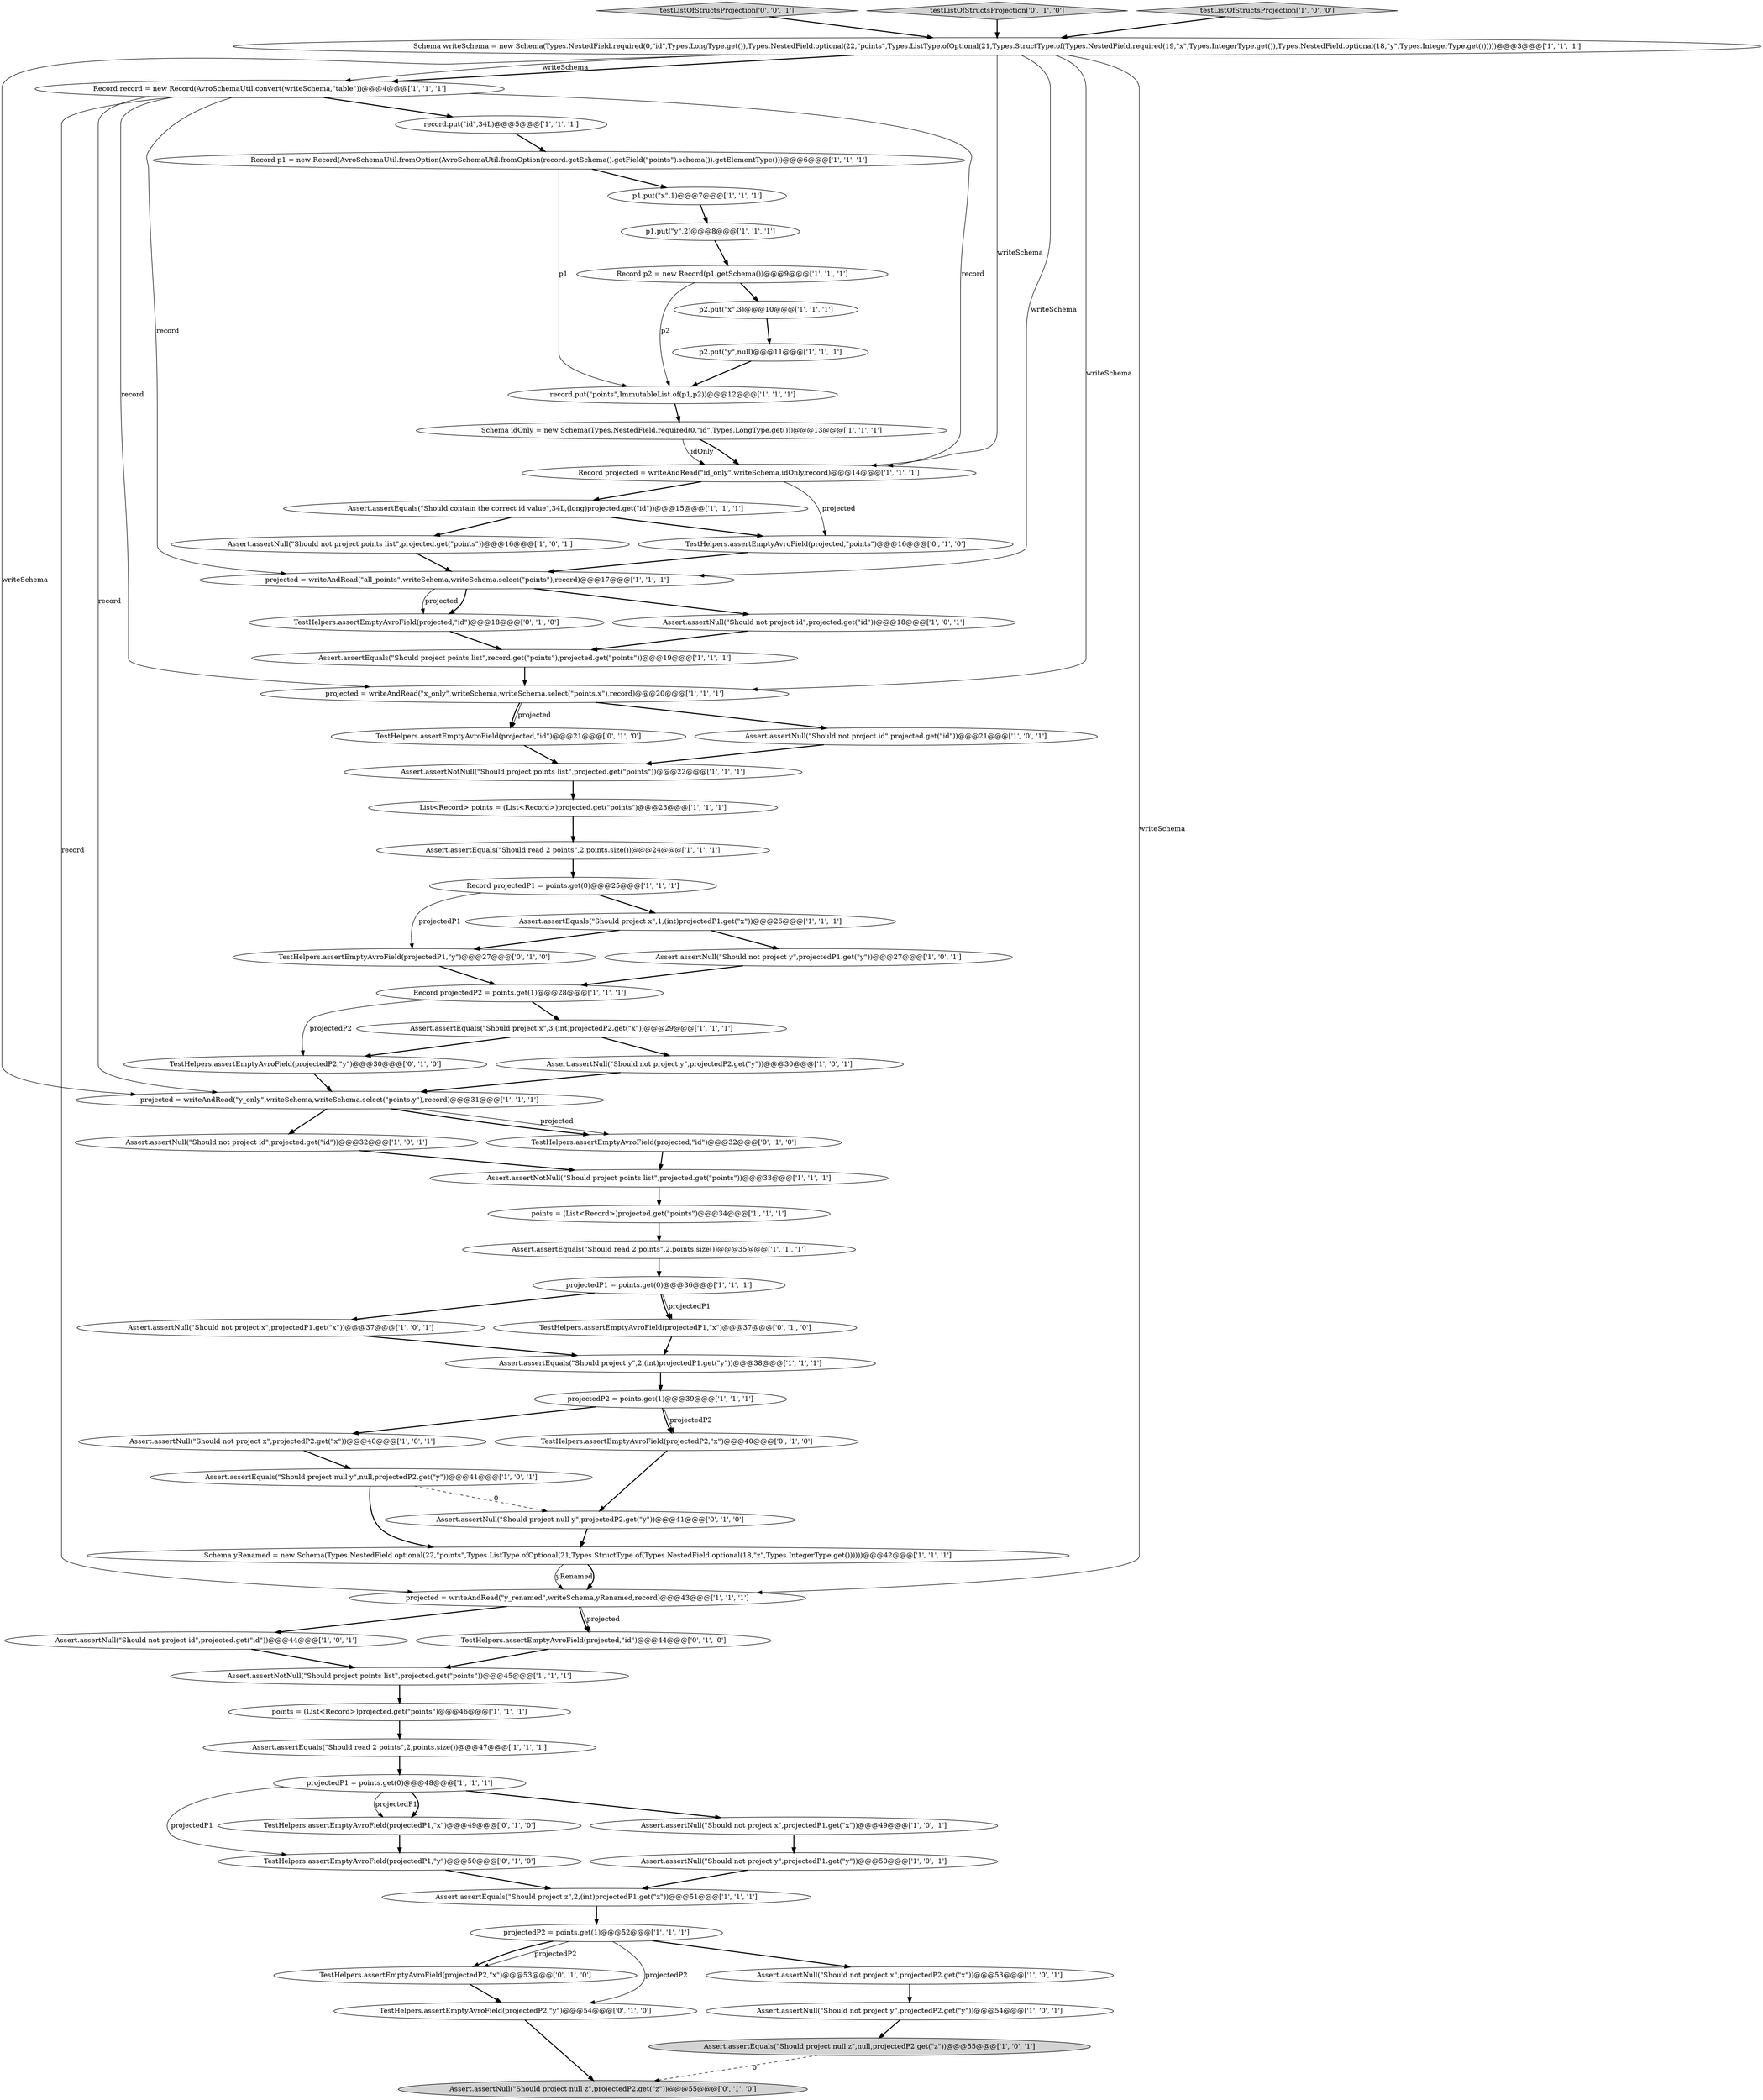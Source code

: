 digraph {
70 [style = filled, label = "testListOfStructsProjection['0', '0', '1']", fillcolor = lightgray, shape = diamond image = "AAA0AAABBB3BBB"];
61 [style = filled, label = "TestHelpers.assertEmptyAvroField(projected,\"points\")@@@16@@@['0', '1', '0']", fillcolor = white, shape = ellipse image = "AAA0AAABBB2BBB"];
53 [style = filled, label = "Assert.assertNotNull(\"Should project points list\",projected.get(\"points\"))@@@33@@@['1', '1', '1']", fillcolor = white, shape = ellipse image = "AAA0AAABBB1BBB"];
8 [style = filled, label = "Assert.assertNull(\"Should not project points list\",projected.get(\"points\"))@@@16@@@['1', '0', '1']", fillcolor = white, shape = ellipse image = "AAA0AAABBB1BBB"];
34 [style = filled, label = "Assert.assertNull(\"Should not project id\",projected.get(\"id\"))@@@21@@@['1', '0', '1']", fillcolor = white, shape = ellipse image = "AAA0AAABBB1BBB"];
49 [style = filled, label = "projectedP2 = points.get(1)@@@52@@@['1', '1', '1']", fillcolor = white, shape = ellipse image = "AAA0AAABBB1BBB"];
66 [style = filled, label = "testListOfStructsProjection['0', '1', '0']", fillcolor = lightgray, shape = diamond image = "AAA0AAABBB2BBB"];
24 [style = filled, label = "Schema writeSchema = new Schema(Types.NestedField.required(0,\"id\",Types.LongType.get()),Types.NestedField.optional(22,\"points\",Types.ListType.ofOptional(21,Types.StructType.of(Types.NestedField.required(19,\"x\",Types.IntegerType.get()),Types.NestedField.optional(18,\"y\",Types.IntegerType.get())))))@@@3@@@['1', '1', '1']", fillcolor = white, shape = ellipse image = "AAA0AAABBB1BBB"];
29 [style = filled, label = "Assert.assertNotNull(\"Should project points list\",projected.get(\"points\"))@@@22@@@['1', '1', '1']", fillcolor = white, shape = ellipse image = "AAA0AAABBB1BBB"];
57 [style = filled, label = "Assert.assertNull(\"Should project null z\",projectedP2.get(\"z\"))@@@55@@@['0', '1', '0']", fillcolor = lightgray, shape = ellipse image = "AAA1AAABBB2BBB"];
51 [style = filled, label = "Assert.assertEquals(\"Should project z\",2,(int)projectedP1.get(\"z\"))@@@51@@@['1', '1', '1']", fillcolor = white, shape = ellipse image = "AAA0AAABBB1BBB"];
58 [style = filled, label = "TestHelpers.assertEmptyAvroField(projectedP1,\"x\")@@@49@@@['0', '1', '0']", fillcolor = white, shape = ellipse image = "AAA0AAABBB2BBB"];
14 [style = filled, label = "p1.put(\"x\",1)@@@7@@@['1', '1', '1']", fillcolor = white, shape = ellipse image = "AAA0AAABBB1BBB"];
55 [style = filled, label = "TestHelpers.assertEmptyAvroField(projectedP1,\"y\")@@@27@@@['0', '1', '0']", fillcolor = white, shape = ellipse image = "AAA0AAABBB2BBB"];
38 [style = filled, label = "Assert.assertEquals(\"Should read 2 points\",2,points.size())@@@47@@@['1', '1', '1']", fillcolor = white, shape = ellipse image = "AAA0AAABBB1BBB"];
68 [style = filled, label = "TestHelpers.assertEmptyAvroField(projectedP2,\"y\")@@@54@@@['0', '1', '0']", fillcolor = white, shape = ellipse image = "AAA0AAABBB2BBB"];
18 [style = filled, label = "projectedP1 = points.get(0)@@@48@@@['1', '1', '1']", fillcolor = white, shape = ellipse image = "AAA0AAABBB1BBB"];
16 [style = filled, label = "Record projectedP2 = points.get(1)@@@28@@@['1', '1', '1']", fillcolor = white, shape = ellipse image = "AAA0AAABBB1BBB"];
9 [style = filled, label = "Assert.assertNull(\"Should not project y\",projectedP2.get(\"y\"))@@@54@@@['1', '0', '1']", fillcolor = white, shape = ellipse image = "AAA0AAABBB1BBB"];
1 [style = filled, label = "Assert.assertNotNull(\"Should project points list\",projected.get(\"points\"))@@@45@@@['1', '1', '1']", fillcolor = white, shape = ellipse image = "AAA0AAABBB1BBB"];
27 [style = filled, label = "p2.put(\"y\",null)@@@11@@@['1', '1', '1']", fillcolor = white, shape = ellipse image = "AAA0AAABBB1BBB"];
62 [style = filled, label = "TestHelpers.assertEmptyAvroField(projectedP1,\"y\")@@@50@@@['0', '1', '0']", fillcolor = white, shape = ellipse image = "AAA0AAABBB2BBB"];
10 [style = filled, label = "List<Record> points = (List<Record>)projected.get(\"points\")@@@23@@@['1', '1', '1']", fillcolor = white, shape = ellipse image = "AAA0AAABBB1BBB"];
46 [style = filled, label = "projectedP1 = points.get(0)@@@36@@@['1', '1', '1']", fillcolor = white, shape = ellipse image = "AAA0AAABBB1BBB"];
65 [style = filled, label = "TestHelpers.assertEmptyAvroField(projectedP1,\"x\")@@@37@@@['0', '1', '0']", fillcolor = white, shape = ellipse image = "AAA0AAABBB2BBB"];
28 [style = filled, label = "Assert.assertNull(\"Should not project x\",projectedP1.get(\"x\"))@@@37@@@['1', '0', '1']", fillcolor = white, shape = ellipse image = "AAA0AAABBB1BBB"];
39 [style = filled, label = "Assert.assertNull(\"Should not project y\",projectedP2.get(\"y\"))@@@30@@@['1', '0', '1']", fillcolor = white, shape = ellipse image = "AAA0AAABBB1BBB"];
26 [style = filled, label = "p2.put(\"x\",3)@@@10@@@['1', '1', '1']", fillcolor = white, shape = ellipse image = "AAA0AAABBB1BBB"];
7 [style = filled, label = "Assert.assertEquals(\"Should project y\",2,(int)projectedP1.get(\"y\"))@@@38@@@['1', '1', '1']", fillcolor = white, shape = ellipse image = "AAA0AAABBB1BBB"];
50 [style = filled, label = "Schema idOnly = new Schema(Types.NestedField.required(0,\"id\",Types.LongType.get()))@@@13@@@['1', '1', '1']", fillcolor = white, shape = ellipse image = "AAA0AAABBB1BBB"];
11 [style = filled, label = "Assert.assertEquals(\"Should project null z\",null,projectedP2.get(\"z\"))@@@55@@@['1', '0', '1']", fillcolor = lightgray, shape = ellipse image = "AAA0AAABBB1BBB"];
2 [style = filled, label = "projected = writeAndRead(\"x_only\",writeSchema,writeSchema.select(\"points.x\"),record)@@@20@@@['1', '1', '1']", fillcolor = white, shape = ellipse image = "AAA0AAABBB1BBB"];
33 [style = filled, label = "record.put(\"points\",ImmutableList.of(p1,p2))@@@12@@@['1', '1', '1']", fillcolor = white, shape = ellipse image = "AAA0AAABBB1BBB"];
35 [style = filled, label = "Assert.assertNull(\"Should not project y\",projectedP1.get(\"y\"))@@@27@@@['1', '0', '1']", fillcolor = white, shape = ellipse image = "AAA0AAABBB1BBB"];
47 [style = filled, label = "points = (List<Record>)projected.get(\"points\")@@@46@@@['1', '1', '1']", fillcolor = white, shape = ellipse image = "AAA0AAABBB1BBB"];
5 [style = filled, label = "Assert.assertNull(\"Should not project x\",projectedP2.get(\"x\"))@@@40@@@['1', '0', '1']", fillcolor = white, shape = ellipse image = "AAA0AAABBB1BBB"];
30 [style = filled, label = "p1.put(\"y\",2)@@@8@@@['1', '1', '1']", fillcolor = white, shape = ellipse image = "AAA0AAABBB1BBB"];
59 [style = filled, label = "TestHelpers.assertEmptyAvroField(projectedP2,\"x\")@@@53@@@['0', '1', '0']", fillcolor = white, shape = ellipse image = "AAA0AAABBB2BBB"];
69 [style = filled, label = "Assert.assertNull(\"Should project null y\",projectedP2.get(\"y\"))@@@41@@@['0', '1', '0']", fillcolor = white, shape = ellipse image = "AAA1AAABBB2BBB"];
13 [style = filled, label = "Assert.assertNull(\"Should not project id\",projected.get(\"id\"))@@@32@@@['1', '0', '1']", fillcolor = white, shape = ellipse image = "AAA0AAABBB1BBB"];
22 [style = filled, label = "Record projected = writeAndRead(\"id_only\",writeSchema,idOnly,record)@@@14@@@['1', '1', '1']", fillcolor = white, shape = ellipse image = "AAA0AAABBB1BBB"];
36 [style = filled, label = "projectedP2 = points.get(1)@@@39@@@['1', '1', '1']", fillcolor = white, shape = ellipse image = "AAA0AAABBB1BBB"];
20 [style = filled, label = "Record p1 = new Record(AvroSchemaUtil.fromOption(AvroSchemaUtil.fromOption(record.getSchema().getField(\"points\").schema()).getElementType()))@@@6@@@['1', '1', '1']", fillcolor = white, shape = ellipse image = "AAA0AAABBB1BBB"];
12 [style = filled, label = "Assert.assertNull(\"Should not project x\",projectedP2.get(\"x\"))@@@53@@@['1', '0', '1']", fillcolor = white, shape = ellipse image = "AAA0AAABBB1BBB"];
23 [style = filled, label = "Assert.assertNull(\"Should not project id\",projected.get(\"id\"))@@@18@@@['1', '0', '1']", fillcolor = white, shape = ellipse image = "AAA0AAABBB1BBB"];
63 [style = filled, label = "TestHelpers.assertEmptyAvroField(projectedP2,\"y\")@@@30@@@['0', '1', '0']", fillcolor = white, shape = ellipse image = "AAA0AAABBB2BBB"];
15 [style = filled, label = "Assert.assertEquals(\"Should project points list\",record.get(\"points\"),projected.get(\"points\"))@@@19@@@['1', '1', '1']", fillcolor = white, shape = ellipse image = "AAA0AAABBB1BBB"];
6 [style = filled, label = "Assert.assertEquals(\"Should project x\",1,(int)projectedP1.get(\"x\"))@@@26@@@['1', '1', '1']", fillcolor = white, shape = ellipse image = "AAA0AAABBB1BBB"];
21 [style = filled, label = "Record record = new Record(AvroSchemaUtil.convert(writeSchema,\"table\"))@@@4@@@['1', '1', '1']", fillcolor = white, shape = ellipse image = "AAA0AAABBB1BBB"];
31 [style = filled, label = "points = (List<Record>)projected.get(\"points\")@@@34@@@['1', '1', '1']", fillcolor = white, shape = ellipse image = "AAA0AAABBB1BBB"];
17 [style = filled, label = "record.put(\"id\",34L)@@@5@@@['1', '1', '1']", fillcolor = white, shape = ellipse image = "AAA0AAABBB1BBB"];
3 [style = filled, label = "Assert.assertEquals(\"Should read 2 points\",2,points.size())@@@35@@@['1', '1', '1']", fillcolor = white, shape = ellipse image = "AAA0AAABBB1BBB"];
32 [style = filled, label = "Assert.assertNull(\"Should not project y\",projectedP1.get(\"y\"))@@@50@@@['1', '0', '1']", fillcolor = white, shape = ellipse image = "AAA0AAABBB1BBB"];
37 [style = filled, label = "Schema yRenamed = new Schema(Types.NestedField.optional(22,\"points\",Types.ListType.ofOptional(21,Types.StructType.of(Types.NestedField.optional(18,\"z\",Types.IntegerType.get())))))@@@42@@@['1', '1', '1']", fillcolor = white, shape = ellipse image = "AAA0AAABBB1BBB"];
52 [style = filled, label = "Assert.assertEquals(\"Should project null y\",null,projectedP2.get(\"y\"))@@@41@@@['1', '0', '1']", fillcolor = white, shape = ellipse image = "AAA0AAABBB1BBB"];
48 [style = filled, label = "projected = writeAndRead(\"all_points\",writeSchema,writeSchema.select(\"points\"),record)@@@17@@@['1', '1', '1']", fillcolor = white, shape = ellipse image = "AAA0AAABBB1BBB"];
43 [style = filled, label = "Record projectedP1 = points.get(0)@@@25@@@['1', '1', '1']", fillcolor = white, shape = ellipse image = "AAA0AAABBB1BBB"];
64 [style = filled, label = "TestHelpers.assertEmptyAvroField(projected,\"id\")@@@21@@@['0', '1', '0']", fillcolor = white, shape = ellipse image = "AAA0AAABBB2BBB"];
40 [style = filled, label = "Assert.assertNull(\"Should not project id\",projected.get(\"id\"))@@@44@@@['1', '0', '1']", fillcolor = white, shape = ellipse image = "AAA0AAABBB1BBB"];
54 [style = filled, label = "TestHelpers.assertEmptyAvroField(projectedP2,\"x\")@@@40@@@['0', '1', '0']", fillcolor = white, shape = ellipse image = "AAA0AAABBB2BBB"];
67 [style = filled, label = "TestHelpers.assertEmptyAvroField(projected,\"id\")@@@32@@@['0', '1', '0']", fillcolor = white, shape = ellipse image = "AAA0AAABBB2BBB"];
19 [style = filled, label = "projected = writeAndRead(\"y_only\",writeSchema,writeSchema.select(\"points.y\"),record)@@@31@@@['1', '1', '1']", fillcolor = white, shape = ellipse image = "AAA0AAABBB1BBB"];
4 [style = filled, label = "testListOfStructsProjection['1', '0', '0']", fillcolor = lightgray, shape = diamond image = "AAA0AAABBB1BBB"];
42 [style = filled, label = "Assert.assertEquals(\"Should project x\",3,(int)projectedP2.get(\"x\"))@@@29@@@['1', '1', '1']", fillcolor = white, shape = ellipse image = "AAA0AAABBB1BBB"];
0 [style = filled, label = "Assert.assertEquals(\"Should read 2 points\",2,points.size())@@@24@@@['1', '1', '1']", fillcolor = white, shape = ellipse image = "AAA0AAABBB1BBB"];
44 [style = filled, label = "Assert.assertNull(\"Should not project x\",projectedP1.get(\"x\"))@@@49@@@['1', '0', '1']", fillcolor = white, shape = ellipse image = "AAA0AAABBB1BBB"];
60 [style = filled, label = "TestHelpers.assertEmptyAvroField(projected,\"id\")@@@44@@@['0', '1', '0']", fillcolor = white, shape = ellipse image = "AAA0AAABBB2BBB"];
25 [style = filled, label = "Record p2 = new Record(p1.getSchema())@@@9@@@['1', '1', '1']", fillcolor = white, shape = ellipse image = "AAA0AAABBB1BBB"];
41 [style = filled, label = "Assert.assertEquals(\"Should contain the correct id value\",34L,(long)projected.get(\"id\"))@@@15@@@['1', '1', '1']", fillcolor = white, shape = ellipse image = "AAA0AAABBB1BBB"];
45 [style = filled, label = "projected = writeAndRead(\"y_renamed\",writeSchema,yRenamed,record)@@@43@@@['1', '1', '1']", fillcolor = white, shape = ellipse image = "AAA0AAABBB1BBB"];
56 [style = filled, label = "TestHelpers.assertEmptyAvroField(projected,\"id\")@@@18@@@['0', '1', '0']", fillcolor = white, shape = ellipse image = "AAA0AAABBB2BBB"];
24->21 [style = bold, label=""];
61->48 [style = bold, label=""];
59->68 [style = bold, label=""];
8->48 [style = bold, label=""];
56->15 [style = bold, label=""];
1->47 [style = bold, label=""];
25->26 [style = bold, label=""];
49->68 [style = solid, label="projectedP2"];
2->34 [style = bold, label=""];
16->63 [style = solid, label="projectedP2"];
21->22 [style = solid, label="record"];
53->31 [style = bold, label=""];
49->59 [style = solid, label="projectedP2"];
7->36 [style = bold, label=""];
4->24 [style = bold, label=""];
48->56 [style = bold, label=""];
46->65 [style = solid, label="projectedP1"];
58->62 [style = bold, label=""];
32->51 [style = bold, label=""];
51->49 [style = bold, label=""];
55->16 [style = bold, label=""];
34->29 [style = bold, label=""];
70->24 [style = bold, label=""];
31->3 [style = bold, label=""];
50->22 [style = bold, label=""];
24->48 [style = solid, label="writeSchema"];
36->54 [style = bold, label=""];
65->7 [style = bold, label=""];
18->58 [style = solid, label="projectedP1"];
50->22 [style = solid, label="idOnly"];
40->1 [style = bold, label=""];
27->33 [style = bold, label=""];
43->6 [style = bold, label=""];
37->45 [style = solid, label="yRenamed"];
45->60 [style = solid, label="projected"];
3->46 [style = bold, label=""];
38->18 [style = bold, label=""];
2->64 [style = solid, label="projected"];
22->41 [style = bold, label=""];
15->2 [style = bold, label=""];
21->45 [style = solid, label="record"];
21->48 [style = solid, label="record"];
12->9 [style = bold, label=""];
69->37 [style = bold, label=""];
14->30 [style = bold, label=""];
24->2 [style = solid, label="writeSchema"];
47->38 [style = bold, label=""];
37->45 [style = bold, label=""];
29->10 [style = bold, label=""];
18->62 [style = solid, label="projectedP1"];
39->19 [style = bold, label=""];
41->61 [style = bold, label=""];
52->69 [style = dashed, label="0"];
66->24 [style = bold, label=""];
24->19 [style = solid, label="writeSchema"];
62->51 [style = bold, label=""];
23->15 [style = bold, label=""];
49->59 [style = bold, label=""];
45->40 [style = bold, label=""];
20->33 [style = solid, label="p1"];
68->57 [style = bold, label=""];
2->64 [style = bold, label=""];
25->33 [style = solid, label="p2"];
46->65 [style = bold, label=""];
17->20 [style = bold, label=""];
16->42 [style = bold, label=""];
19->13 [style = bold, label=""];
63->19 [style = bold, label=""];
0->43 [style = bold, label=""];
33->50 [style = bold, label=""];
21->2 [style = solid, label="record"];
60->1 [style = bold, label=""];
11->57 [style = dashed, label="0"];
41->8 [style = bold, label=""];
24->22 [style = solid, label="writeSchema"];
43->55 [style = solid, label="projectedP1"];
21->19 [style = solid, label="record"];
6->55 [style = bold, label=""];
36->54 [style = solid, label="projectedP2"];
10->0 [style = bold, label=""];
28->7 [style = bold, label=""];
24->21 [style = solid, label="writeSchema"];
42->39 [style = bold, label=""];
5->52 [style = bold, label=""];
22->61 [style = solid, label="projected"];
67->53 [style = bold, label=""];
9->11 [style = bold, label=""];
52->37 [style = bold, label=""];
54->69 [style = bold, label=""];
21->17 [style = bold, label=""];
44->32 [style = bold, label=""];
36->5 [style = bold, label=""];
48->56 [style = solid, label="projected"];
30->25 [style = bold, label=""];
26->27 [style = bold, label=""];
35->16 [style = bold, label=""];
24->45 [style = solid, label="writeSchema"];
13->53 [style = bold, label=""];
46->28 [style = bold, label=""];
18->44 [style = bold, label=""];
42->63 [style = bold, label=""];
48->23 [style = bold, label=""];
45->60 [style = bold, label=""];
6->35 [style = bold, label=""];
20->14 [style = bold, label=""];
19->67 [style = bold, label=""];
49->12 [style = bold, label=""];
19->67 [style = solid, label="projected"];
64->29 [style = bold, label=""];
18->58 [style = bold, label=""];
}
